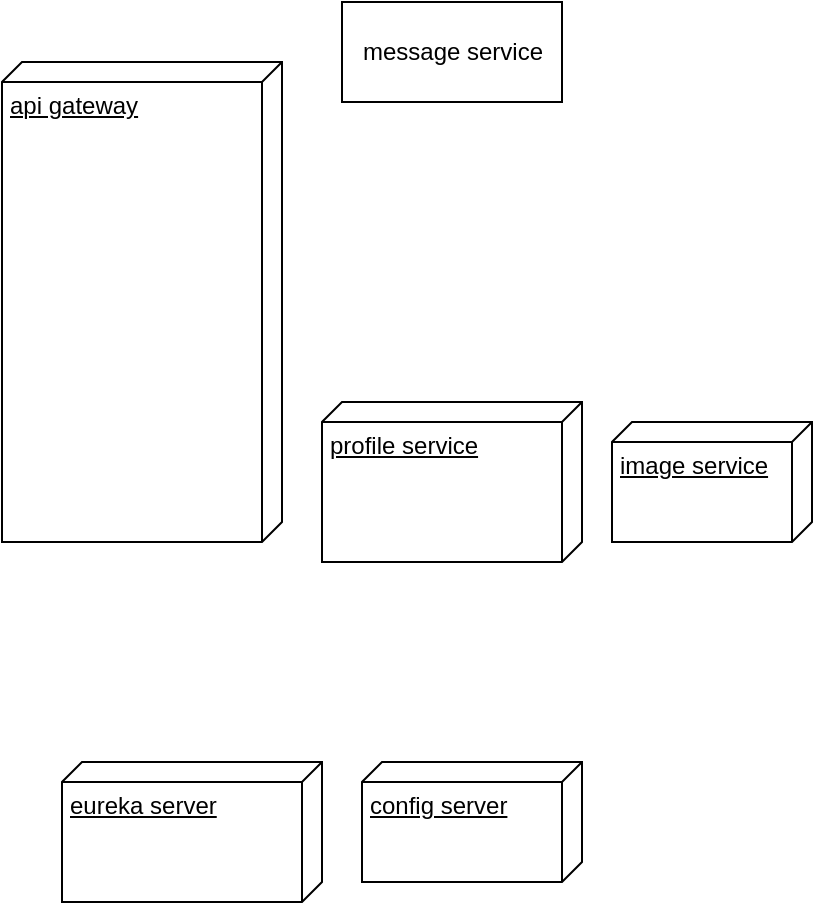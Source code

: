 <mxfile pages="2">
    <diagram id="SUsosWJ1x776xPe-n7ko" name="Page-1">
        <mxGraphModel dx="825" dy="385" grid="1" gridSize="10" guides="1" tooltips="1" connect="1" arrows="1" fold="1" page="1" pageScale="1" pageWidth="850" pageHeight="1100" math="0" shadow="0">
            <root>
                <mxCell id="0"/>
                <mxCell id="1" parent="0"/>
                <mxCell id="rxs-PZkraIpjvmrQ4A0I-1" value="api gateway&lt;br&gt;" style="verticalAlign=top;align=left;spacingTop=8;spacingLeft=2;spacingRight=12;shape=cube;size=10;direction=south;fontStyle=4;html=1;" parent="1" vertex="1">
                    <mxGeometry x="70" y="80" width="140" height="240" as="geometry"/>
                </mxCell>
                <mxCell id="rxs-PZkraIpjvmrQ4A0I-2" value="message service" style="html=1;" parent="1" vertex="1">
                    <mxGeometry x="240" y="50" width="110" height="50" as="geometry"/>
                </mxCell>
                <mxCell id="rxs-PZkraIpjvmrQ4A0I-3" value="profile service" style="verticalAlign=top;align=left;spacingTop=8;spacingLeft=2;spacingRight=12;shape=cube;size=10;direction=south;fontStyle=4;html=1;" parent="1" vertex="1">
                    <mxGeometry x="230" y="250" width="130" height="80" as="geometry"/>
                </mxCell>
                <mxCell id="2" value="image service" style="verticalAlign=top;align=left;spacingTop=8;spacingLeft=2;spacingRight=12;shape=cube;size=10;direction=south;fontStyle=4;html=1;" parent="1" vertex="1">
                    <mxGeometry x="375" y="260" width="100" height="60" as="geometry"/>
                </mxCell>
                <mxCell id="3" value="eureka server" style="verticalAlign=top;align=left;spacingTop=8;spacingLeft=2;spacingRight=12;shape=cube;size=10;direction=south;fontStyle=4;html=1;" vertex="1" parent="1">
                    <mxGeometry x="100" y="430" width="130" height="70" as="geometry"/>
                </mxCell>
                <mxCell id="4" value="config server" style="verticalAlign=top;align=left;spacingTop=8;spacingLeft=2;spacingRight=12;shape=cube;size=10;direction=south;fontStyle=4;html=1;" vertex="1" parent="1">
                    <mxGeometry x="250" y="430" width="110" height="60" as="geometry"/>
                </mxCell>
            </root>
        </mxGraphModel>
    </diagram>
    <diagram id="YRsZ-hh69K-WLhJQPU0g" name="Page-2">
        <mxGraphModel dx="568" dy="538" grid="1" gridSize="10" guides="1" tooltips="1" connect="1" arrows="1" fold="1" page="1" pageScale="1" pageWidth="850" pageHeight="1100" math="0" shadow="0">
            <root>
                <mxCell id="fsVAJthMEwtz3PwagFqE-0"/>
                <mxCell id="fsVAJthMEwtz3PwagFqE-1" parent="fsVAJthMEwtz3PwagFqE-0"/>
                <mxCell id="fsVAJthMEwtz3PwagFqE-2" value="user" style="shape=table;startSize=30;container=1;collapsible=1;childLayout=tableLayout;fixedRows=1;rowLines=0;fontStyle=1;align=center;resizeLast=1;" parent="fsVAJthMEwtz3PwagFqE-1" vertex="1">
                    <mxGeometry x="580" y="30" width="180" height="150" as="geometry"/>
                </mxCell>
                <mxCell id="fsVAJthMEwtz3PwagFqE-3" value="" style="shape=tableRow;horizontal=0;startSize=0;swimlaneHead=0;swimlaneBody=0;fillColor=none;collapsible=0;dropTarget=0;points=[[0,0.5],[1,0.5]];portConstraint=eastwest;top=0;left=0;right=0;bottom=1;" parent="fsVAJthMEwtz3PwagFqE-2" vertex="1">
                    <mxGeometry y="30" width="180" height="30" as="geometry"/>
                </mxCell>
                <mxCell id="fsVAJthMEwtz3PwagFqE-4" value="PK" style="shape=partialRectangle;connectable=0;fillColor=none;top=0;left=0;bottom=0;right=0;fontStyle=1;overflow=hidden;" parent="fsVAJthMEwtz3PwagFqE-3" vertex="1">
                    <mxGeometry width="30" height="30" as="geometry">
                        <mxRectangle width="30" height="30" as="alternateBounds"/>
                    </mxGeometry>
                </mxCell>
                <mxCell id="fsVAJthMEwtz3PwagFqE-5" value="id" style="shape=partialRectangle;connectable=0;fillColor=none;top=0;left=0;bottom=0;right=0;align=left;spacingLeft=6;fontStyle=5;overflow=hidden;" parent="fsVAJthMEwtz3PwagFqE-3" vertex="1">
                    <mxGeometry x="30" width="150" height="30" as="geometry">
                        <mxRectangle width="150" height="30" as="alternateBounds"/>
                    </mxGeometry>
                </mxCell>
                <mxCell id="fsVAJthMEwtz3PwagFqE-6" value="" style="shape=tableRow;horizontal=0;startSize=0;swimlaneHead=0;swimlaneBody=0;fillColor=none;collapsible=0;dropTarget=0;points=[[0,0.5],[1,0.5]];portConstraint=eastwest;top=0;left=0;right=0;bottom=0;" parent="fsVAJthMEwtz3PwagFqE-2" vertex="1">
                    <mxGeometry y="60" width="180" height="30" as="geometry"/>
                </mxCell>
                <mxCell id="fsVAJthMEwtz3PwagFqE-7" value="" style="shape=partialRectangle;connectable=0;fillColor=none;top=0;left=0;bottom=0;right=0;editable=1;overflow=hidden;" parent="fsVAJthMEwtz3PwagFqE-6" vertex="1">
                    <mxGeometry width="30" height="30" as="geometry">
                        <mxRectangle width="30" height="30" as="alternateBounds"/>
                    </mxGeometry>
                </mxCell>
                <mxCell id="fsVAJthMEwtz3PwagFqE-8" value="email" style="shape=partialRectangle;connectable=0;fillColor=none;top=0;left=0;bottom=0;right=0;align=left;spacingLeft=6;overflow=hidden;" parent="fsVAJthMEwtz3PwagFqE-6" vertex="1">
                    <mxGeometry x="30" width="150" height="30" as="geometry">
                        <mxRectangle width="150" height="30" as="alternateBounds"/>
                    </mxGeometry>
                </mxCell>
                <mxCell id="fsVAJthMEwtz3PwagFqE-9" value="" style="shape=tableRow;horizontal=0;startSize=0;swimlaneHead=0;swimlaneBody=0;fillColor=none;collapsible=0;dropTarget=0;points=[[0,0.5],[1,0.5]];portConstraint=eastwest;top=0;left=0;right=0;bottom=0;" parent="fsVAJthMEwtz3PwagFqE-2" vertex="1">
                    <mxGeometry y="90" width="180" height="30" as="geometry"/>
                </mxCell>
                <mxCell id="fsVAJthMEwtz3PwagFqE-10" value="" style="shape=partialRectangle;connectable=0;fillColor=none;top=0;left=0;bottom=0;right=0;editable=1;overflow=hidden;" parent="fsVAJthMEwtz3PwagFqE-9" vertex="1">
                    <mxGeometry width="30" height="30" as="geometry">
                        <mxRectangle width="30" height="30" as="alternateBounds"/>
                    </mxGeometry>
                </mxCell>
                <mxCell id="fsVAJthMEwtz3PwagFqE-11" value="password" style="shape=partialRectangle;connectable=0;fillColor=none;top=0;left=0;bottom=0;right=0;align=left;spacingLeft=6;overflow=hidden;" parent="fsVAJthMEwtz3PwagFqE-9" vertex="1">
                    <mxGeometry x="30" width="150" height="30" as="geometry">
                        <mxRectangle width="150" height="30" as="alternateBounds"/>
                    </mxGeometry>
                </mxCell>
                <mxCell id="fsVAJthMEwtz3PwagFqE-12" value="" style="shape=tableRow;horizontal=0;startSize=0;swimlaneHead=0;swimlaneBody=0;fillColor=none;collapsible=0;dropTarget=0;points=[[0,0.5],[1,0.5]];portConstraint=eastwest;top=0;left=0;right=0;bottom=0;" parent="fsVAJthMEwtz3PwagFqE-2" vertex="1">
                    <mxGeometry y="120" width="180" height="30" as="geometry"/>
                </mxCell>
                <mxCell id="fsVAJthMEwtz3PwagFqE-13" value="" style="shape=partialRectangle;connectable=0;fillColor=none;top=0;left=0;bottom=0;right=0;editable=1;overflow=hidden;" parent="fsVAJthMEwtz3PwagFqE-12" vertex="1">
                    <mxGeometry width="30" height="30" as="geometry">
                        <mxRectangle width="30" height="30" as="alternateBounds"/>
                    </mxGeometry>
                </mxCell>
                <mxCell id="fsVAJthMEwtz3PwagFqE-14" value="hint name" style="shape=partialRectangle;connectable=0;fillColor=none;top=0;left=0;bottom=0;right=0;align=left;spacingLeft=6;overflow=hidden;" parent="fsVAJthMEwtz3PwagFqE-12" vertex="1">
                    <mxGeometry x="30" width="150" height="30" as="geometry">
                        <mxRectangle width="150" height="30" as="alternateBounds"/>
                    </mxGeometry>
                </mxCell>
                <mxCell id="GHomQONTdGw0343cLXQJ-0" value="message" style="shape=table;startSize=30;container=1;collapsible=1;childLayout=tableLayout;fixedRows=1;rowLines=0;fontStyle=1;align=center;resizeLast=1;" parent="fsVAJthMEwtz3PwagFqE-1" vertex="1">
                    <mxGeometry x="260" y="40" width="180" height="210" as="geometry"/>
                </mxCell>
                <mxCell id="GHomQONTdGw0343cLXQJ-1" value="" style="shape=tableRow;horizontal=0;startSize=0;swimlaneHead=0;swimlaneBody=0;fillColor=none;collapsible=0;dropTarget=0;points=[[0,0.5],[1,0.5]];portConstraint=eastwest;top=0;left=0;right=0;bottom=1;" parent="GHomQONTdGw0343cLXQJ-0" vertex="1">
                    <mxGeometry y="30" width="180" height="30" as="geometry"/>
                </mxCell>
                <mxCell id="GHomQONTdGw0343cLXQJ-2" value="PK" style="shape=partialRectangle;connectable=0;fillColor=none;top=0;left=0;bottom=0;right=0;fontStyle=1;overflow=hidden;" parent="GHomQONTdGw0343cLXQJ-1" vertex="1">
                    <mxGeometry width="30" height="30" as="geometry">
                        <mxRectangle width="30" height="30" as="alternateBounds"/>
                    </mxGeometry>
                </mxCell>
                <mxCell id="GHomQONTdGw0343cLXQJ-3" value="id" style="shape=partialRectangle;connectable=0;fillColor=none;top=0;left=0;bottom=0;right=0;align=left;spacingLeft=6;fontStyle=5;overflow=hidden;" parent="GHomQONTdGw0343cLXQJ-1" vertex="1">
                    <mxGeometry x="30" width="150" height="30" as="geometry">
                        <mxRectangle width="150" height="30" as="alternateBounds"/>
                    </mxGeometry>
                </mxCell>
                <mxCell id="GHomQONTdGw0343cLXQJ-4" value="" style="shape=tableRow;horizontal=0;startSize=0;swimlaneHead=0;swimlaneBody=0;fillColor=none;collapsible=0;dropTarget=0;points=[[0,0.5],[1,0.5]];portConstraint=eastwest;top=0;left=0;right=0;bottom=0;" parent="GHomQONTdGw0343cLXQJ-0" vertex="1">
                    <mxGeometry y="60" width="180" height="30" as="geometry"/>
                </mxCell>
                <mxCell id="GHomQONTdGw0343cLXQJ-5" value="" style="shape=partialRectangle;connectable=0;fillColor=none;top=0;left=0;bottom=0;right=0;editable=1;overflow=hidden;" parent="GHomQONTdGw0343cLXQJ-4" vertex="1">
                    <mxGeometry width="30" height="30" as="geometry">
                        <mxRectangle width="30" height="30" as="alternateBounds"/>
                    </mxGeometry>
                </mxCell>
                <mxCell id="GHomQONTdGw0343cLXQJ-6" value="content" style="shape=partialRectangle;connectable=0;fillColor=none;top=0;left=0;bottom=0;right=0;align=left;spacingLeft=6;overflow=hidden;" parent="GHomQONTdGw0343cLXQJ-4" vertex="1">
                    <mxGeometry x="30" width="150" height="30" as="geometry">
                        <mxRectangle width="150" height="30" as="alternateBounds"/>
                    </mxGeometry>
                </mxCell>
                <mxCell id="GHomQONTdGw0343cLXQJ-7" value="" style="shape=tableRow;horizontal=0;startSize=0;swimlaneHead=0;swimlaneBody=0;fillColor=none;collapsible=0;dropTarget=0;points=[[0,0.5],[1,0.5]];portConstraint=eastwest;top=0;left=0;right=0;bottom=0;" parent="GHomQONTdGw0343cLXQJ-0" vertex="1">
                    <mxGeometry y="90" width="180" height="30" as="geometry"/>
                </mxCell>
                <mxCell id="GHomQONTdGw0343cLXQJ-8" value="" style="shape=partialRectangle;connectable=0;fillColor=none;top=0;left=0;bottom=0;right=0;editable=1;overflow=hidden;" parent="GHomQONTdGw0343cLXQJ-7" vertex="1">
                    <mxGeometry width="30" height="30" as="geometry">
                        <mxRectangle width="30" height="30" as="alternateBounds"/>
                    </mxGeometry>
                </mxCell>
                <mxCell id="GHomQONTdGw0343cLXQJ-9" value="timestasmp" style="shape=partialRectangle;connectable=0;fillColor=none;top=0;left=0;bottom=0;right=0;align=left;spacingLeft=6;overflow=hidden;" parent="GHomQONTdGw0343cLXQJ-7" vertex="1">
                    <mxGeometry x="30" width="150" height="30" as="geometry">
                        <mxRectangle width="150" height="30" as="alternateBounds"/>
                    </mxGeometry>
                </mxCell>
                <mxCell id="GHomQONTdGw0343cLXQJ-10" value="" style="shape=tableRow;horizontal=0;startSize=0;swimlaneHead=0;swimlaneBody=0;fillColor=none;collapsible=0;dropTarget=0;points=[[0,0.5],[1,0.5]];portConstraint=eastwest;top=0;left=0;right=0;bottom=0;" parent="GHomQONTdGw0343cLXQJ-0" vertex="1">
                    <mxGeometry y="120" width="180" height="30" as="geometry"/>
                </mxCell>
                <mxCell id="GHomQONTdGw0343cLXQJ-11" value="" style="shape=partialRectangle;connectable=0;fillColor=none;top=0;left=0;bottom=0;right=0;editable=1;overflow=hidden;" parent="GHomQONTdGw0343cLXQJ-10" vertex="1">
                    <mxGeometry width="30" height="30" as="geometry">
                        <mxRectangle width="30" height="30" as="alternateBounds"/>
                    </mxGeometry>
                </mxCell>
                <mxCell id="GHomQONTdGw0343cLXQJ-12" value="sentBy" style="shape=partialRectangle;connectable=0;fillColor=none;top=0;left=0;bottom=0;right=0;align=left;spacingLeft=6;overflow=hidden;" parent="GHomQONTdGw0343cLXQJ-10" vertex="1">
                    <mxGeometry x="30" width="150" height="30" as="geometry">
                        <mxRectangle width="150" height="30" as="alternateBounds"/>
                    </mxGeometry>
                </mxCell>
                <mxCell id="GHomQONTdGw0343cLXQJ-28" value="" style="shape=table;startSize=0;container=1;collapsible=1;childLayout=tableLayout;fixedRows=1;rowLines=0;fontStyle=0;align=center;resizeLast=1;strokeColor=none;fillColor=none;collapsible=0;" parent="fsVAJthMEwtz3PwagFqE-1" vertex="1">
                    <mxGeometry x="260" y="190" width="180" height="30" as="geometry"/>
                </mxCell>
                <mxCell id="GHomQONTdGw0343cLXQJ-29" value="" style="shape=tableRow;horizontal=0;startSize=0;swimlaneHead=0;swimlaneBody=0;fillColor=none;collapsible=0;dropTarget=0;points=[[0,0.5],[1,0.5]];portConstraint=eastwest;top=0;left=0;right=0;bottom=0;" parent="GHomQONTdGw0343cLXQJ-28" vertex="1">
                    <mxGeometry width="180" height="30" as="geometry"/>
                </mxCell>
                <mxCell id="GHomQONTdGw0343cLXQJ-30" value="" style="shape=partialRectangle;connectable=0;fillColor=none;top=0;left=0;bottom=0;right=0;editable=1;overflow=hidden;" parent="GHomQONTdGw0343cLXQJ-29" vertex="1">
                    <mxGeometry width="30" height="30" as="geometry">
                        <mxRectangle width="30" height="30" as="alternateBounds"/>
                    </mxGeometry>
                </mxCell>
                <mxCell id="GHomQONTdGw0343cLXQJ-31" value="status" style="shape=partialRectangle;connectable=0;fillColor=none;top=0;left=0;bottom=0;right=0;align=left;spacingLeft=6;overflow=hidden;" parent="GHomQONTdGw0343cLXQJ-29" vertex="1">
                    <mxGeometry x="30" width="150" height="30" as="geometry">
                        <mxRectangle width="150" height="30" as="alternateBounds"/>
                    </mxGeometry>
                </mxCell>
                <mxCell id="sR0mRa6C5uX_cR40hwio-0" value="Status" style="swimlane;fontStyle=0;childLayout=stackLayout;horizontal=1;startSize=26;horizontalStack=0;resizeParent=1;resizeParentMax=0;resizeLast=0;collapsible=1;marginBottom=0;align=center;fontSize=14;" parent="fsVAJthMEwtz3PwagFqE-1" vertex="1">
                    <mxGeometry x="170" y="330" width="160" height="146" as="geometry"/>
                </mxCell>
                <mxCell id="sR0mRa6C5uX_cR40hwio-1" value="EMPTY _CLOCK" style="text;strokeColor=none;fillColor=none;spacingLeft=4;spacingRight=4;overflow=hidden;rotatable=0;points=[[0,0.5],[1,0.5]];portConstraint=eastwest;fontSize=12;" parent="sR0mRa6C5uX_cR40hwio-0" vertex="1">
                    <mxGeometry y="26" width="160" height="30" as="geometry"/>
                </mxCell>
                <mxCell id="sR0mRa6C5uX_cR40hwio-2" value="SINGLE_TICK" style="text;strokeColor=none;fillColor=none;spacingLeft=4;spacingRight=4;overflow=hidden;rotatable=0;points=[[0,0.5],[1,0.5]];portConstraint=eastwest;fontSize=12;" parent="sR0mRa6C5uX_cR40hwio-0" vertex="1">
                    <mxGeometry y="56" width="160" height="30" as="geometry"/>
                </mxCell>
                <mxCell id="sR0mRa6C5uX_cR40hwio-3" value="DOUBLE_TICK" style="text;strokeColor=none;fillColor=none;spacingLeft=4;spacingRight=4;overflow=hidden;rotatable=0;points=[[0,0.5],[1,0.5]];portConstraint=eastwest;fontSize=12;" parent="sR0mRa6C5uX_cR40hwio-0" vertex="1">
                    <mxGeometry y="86" width="160" height="30" as="geometry"/>
                </mxCell>
                <mxCell id="sR0mRa6C5uX_cR40hwio-5" value="DOUBLE_BLUE_TICK" style="text;strokeColor=none;fillColor=none;spacingLeft=4;spacingRight=4;overflow=hidden;rotatable=0;points=[[0,0.5],[1,0.5]];portConstraint=eastwest;fontSize=12;" parent="sR0mRa6C5uX_cR40hwio-0" vertex="1">
                    <mxGeometry y="116" width="160" height="30" as="geometry"/>
                </mxCell>
                <mxCell id="sR0mRa6C5uX_cR40hwio-6" value="Status meanings" style="swimlane;fontStyle=0;childLayout=stackLayout;horizontal=1;startSize=26;horizontalStack=0;resizeParent=1;resizeParentMax=0;resizeLast=0;collapsible=1;marginBottom=0;align=center;fontSize=14;" parent="fsVAJthMEwtz3PwagFqE-1" vertex="1">
                    <mxGeometry x="340" y="330" width="160" height="150" as="geometry"/>
                </mxCell>
                <mxCell id="sR0mRa6C5uX_cR40hwio-7" value="SENT_TO_SERVER" style="text;strokeColor=none;fillColor=none;spacingLeft=4;spacingRight=4;overflow=hidden;rotatable=0;points=[[0,0.5],[1,0.5]];portConstraint=eastwest;fontSize=12;" parent="sR0mRa6C5uX_cR40hwio-6" vertex="1">
                    <mxGeometry y="26" width="160" height="30" as="geometry"/>
                </mxCell>
                <mxCell id="sR0mRa6C5uX_cR40hwio-10" value="RECEIVED_BY_SERVER" style="text;strokeColor=none;fillColor=none;spacingLeft=4;spacingRight=4;overflow=hidden;rotatable=0;points=[[0,0.5],[1,0.5]];portConstraint=eastwest;fontSize=12;" parent="sR0mRa6C5uX_cR40hwio-6" vertex="1">
                    <mxGeometry y="56" width="160" height="34" as="geometry"/>
                </mxCell>
                <mxCell id="sR0mRa6C5uX_cR40hwio-8" value="SENT_TO_FRIEND" style="text;strokeColor=none;fillColor=none;spacingLeft=4;spacingRight=4;overflow=hidden;rotatable=0;points=[[0,0.5],[1,0.5]];portConstraint=eastwest;fontSize=12;" parent="sR0mRa6C5uX_cR40hwio-6" vertex="1">
                    <mxGeometry y="90" width="160" height="30" as="geometry"/>
                </mxCell>
                <mxCell id="sR0mRa6C5uX_cR40hwio-9" value="RECIEVED_BY_FRIEND" style="text;strokeColor=none;fillColor=none;spacingLeft=4;spacingRight=4;overflow=hidden;rotatable=0;points=[[0,0.5],[1,0.5]];portConstraint=eastwest;fontSize=12;" parent="sR0mRa6C5uX_cR40hwio-6" vertex="1">
                    <mxGeometry y="120" width="160" height="30" as="geometry"/>
                </mxCell>
                <mxCell id="KdDCcrH8Udhe232Oger3-0" value="roomIdOrEmail" style="shape=partialRectangle;connectable=0;fillColor=none;top=0;left=0;bottom=0;right=0;align=left;spacingLeft=6;overflow=hidden;" vertex="1" parent="fsVAJthMEwtz3PwagFqE-1">
                    <mxGeometry x="290" y="220" width="150" height="30" as="geometry">
                        <mxRectangle width="150" height="30" as="alternateBounds"/>
                    </mxGeometry>
                </mxCell>
                <mxCell id="KdDCcrH8Udhe232Oger3-1" value="" style="shape=partialRectangle;connectable=0;fillColor=none;top=0;left=0;bottom=0;right=0;editable=1;overflow=hidden;" vertex="1" parent="fsVAJthMEwtz3PwagFqE-1">
                    <mxGeometry x="260" y="220" width="40" height="30" as="geometry">
                        <mxRectangle width="30" height="20" as="alternateBounds"/>
                    </mxGeometry>
                </mxCell>
            </root>
        </mxGraphModel>
    </diagram>
</mxfile>